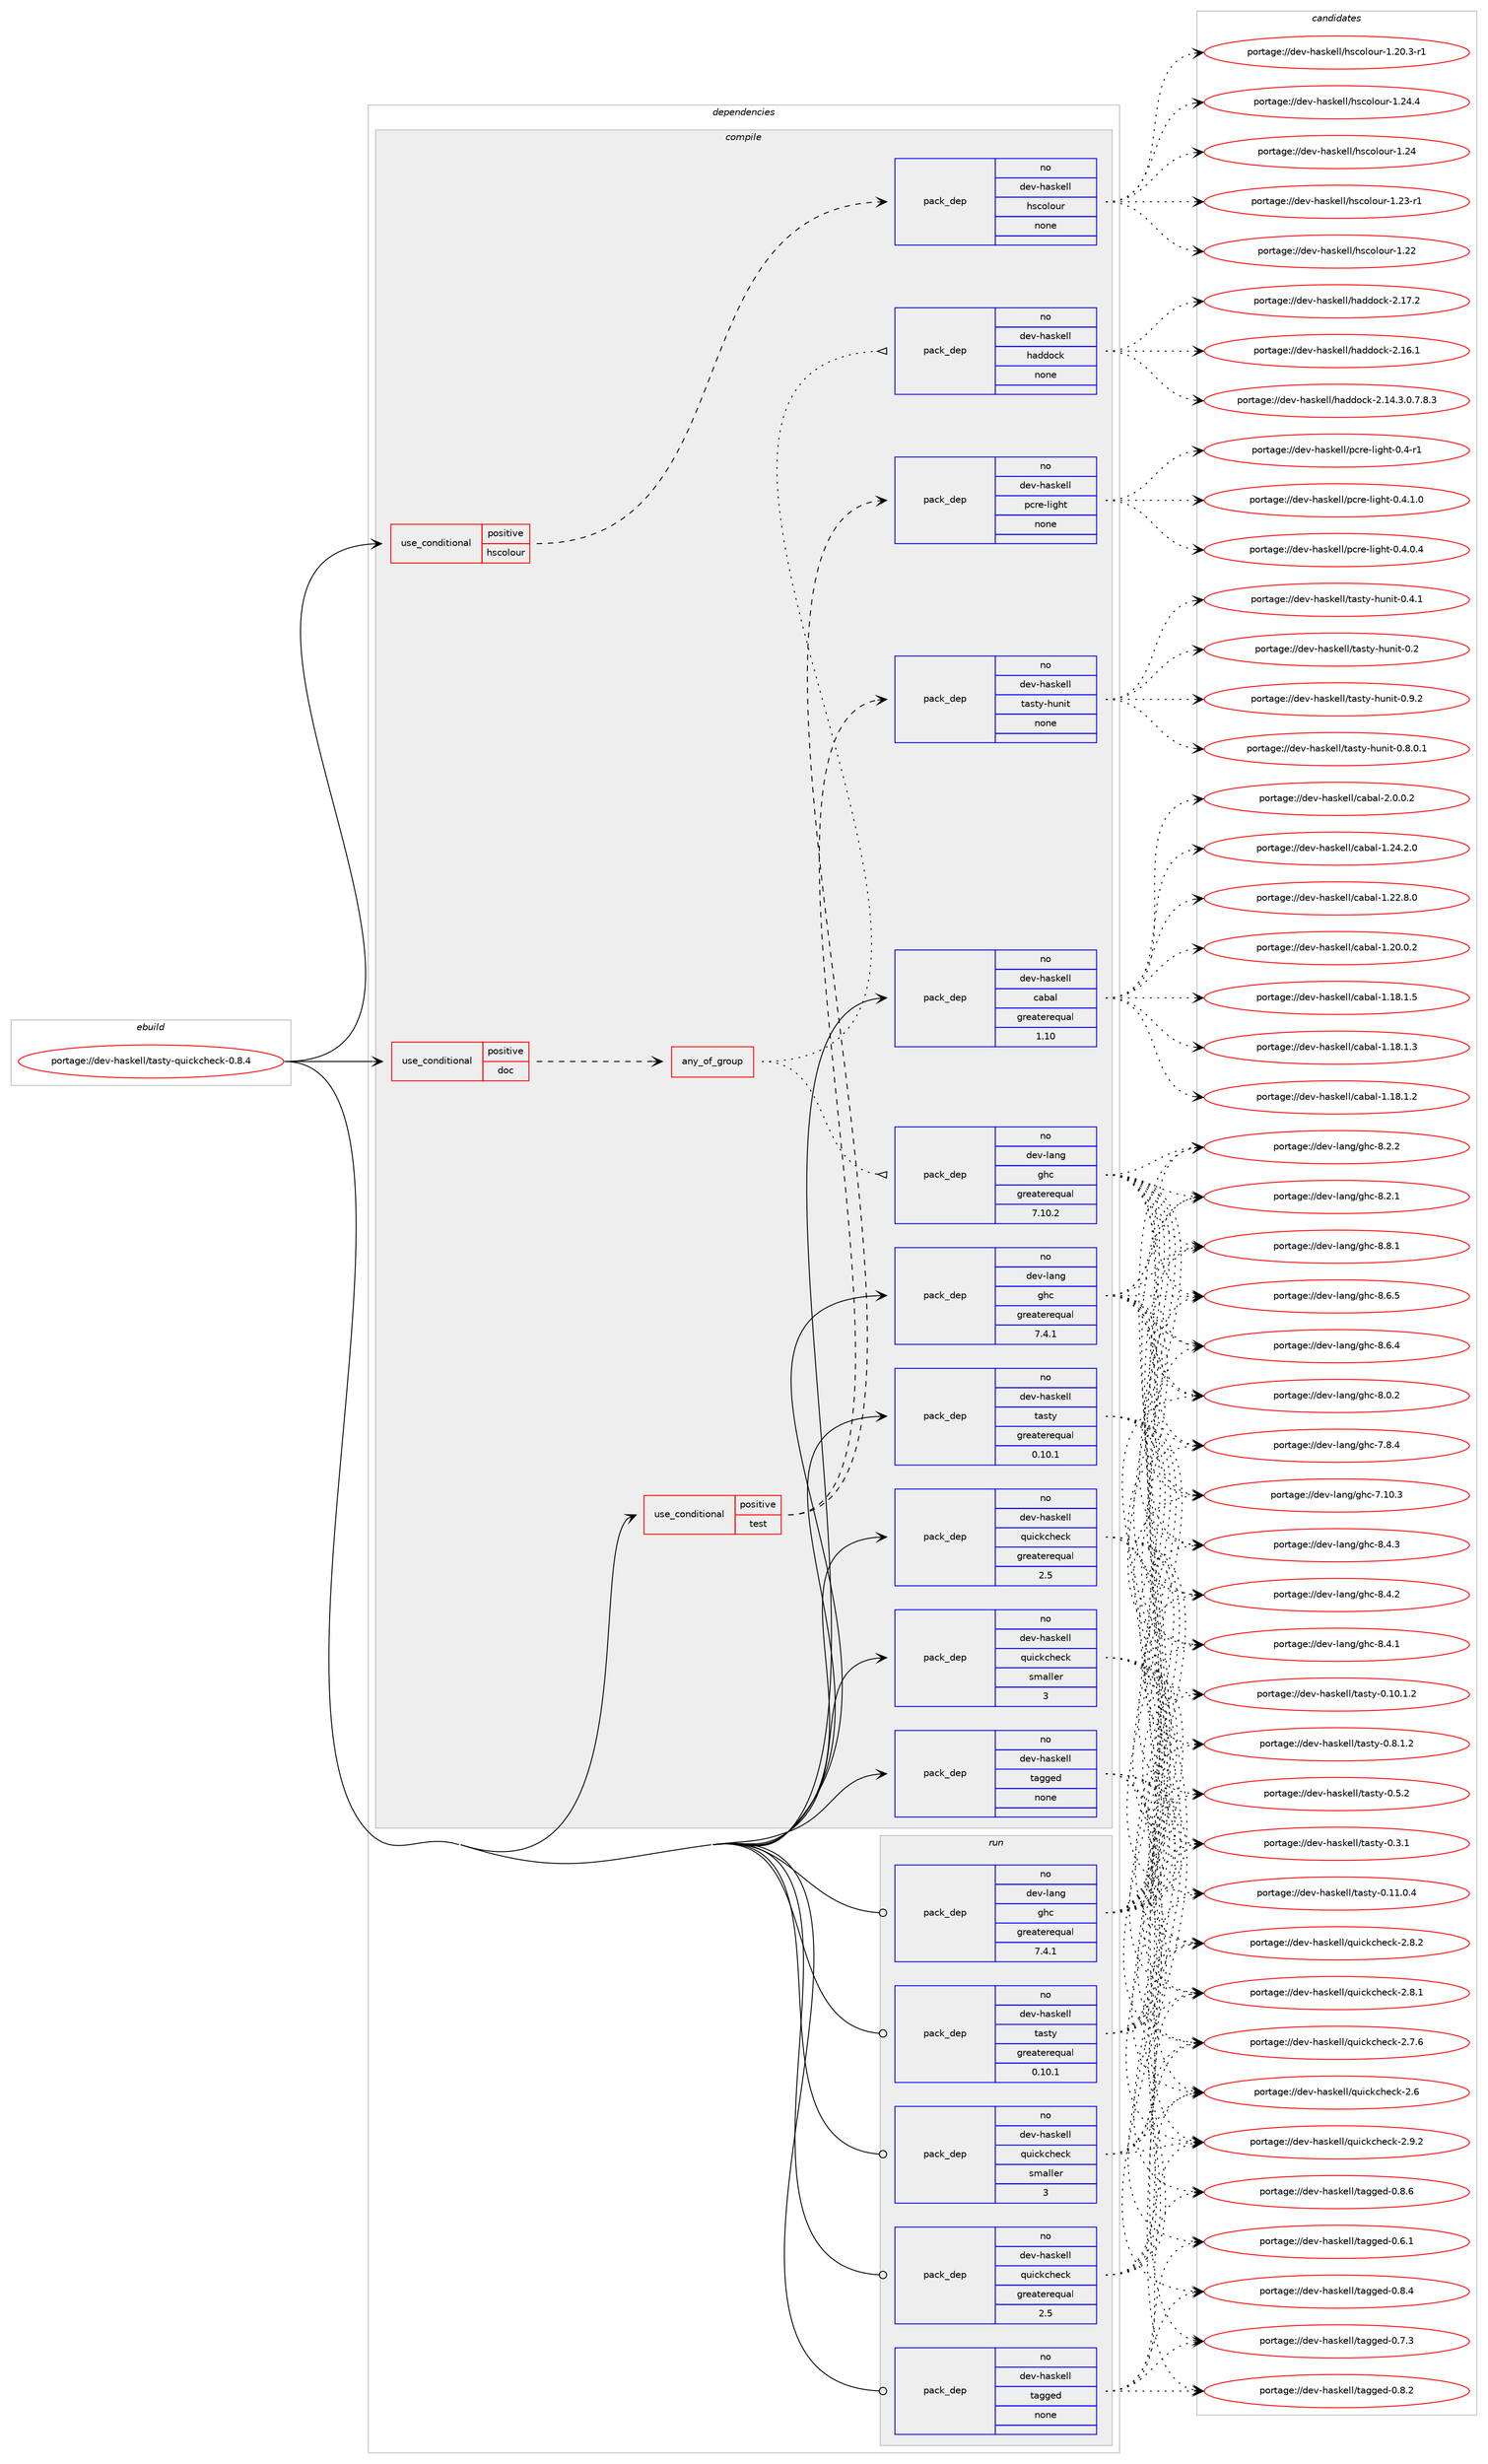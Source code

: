 digraph prolog {

# *************
# Graph options
# *************

newrank=true;
concentrate=true;
compound=true;
graph [rankdir=LR,fontname=Helvetica,fontsize=10,ranksep=1.5];#, ranksep=2.5, nodesep=0.2];
edge  [arrowhead=vee];
node  [fontname=Helvetica,fontsize=10];

# **********
# The ebuild
# **********

subgraph cluster_leftcol {
color=gray;
label=<<i>ebuild</i>>;
id [label="portage://dev-haskell/tasty-quickcheck-0.8.4", color=red, width=4, href="../dev-haskell/tasty-quickcheck-0.8.4.svg"];
}

# ****************
# The dependencies
# ****************

subgraph cluster_midcol {
color=gray;
label=<<i>dependencies</i>>;
subgraph cluster_compile {
fillcolor="#eeeeee";
style=filled;
label=<<i>compile</i>>;
subgraph cond131480 {
dependency542681 [label=<<TABLE BORDER="0" CELLBORDER="1" CELLSPACING="0" CELLPADDING="4"><TR><TD ROWSPAN="3" CELLPADDING="10">use_conditional</TD></TR><TR><TD>positive</TD></TR><TR><TD>doc</TD></TR></TABLE>>, shape=none, color=red];
subgraph any5661 {
dependency542682 [label=<<TABLE BORDER="0" CELLBORDER="1" CELLSPACING="0" CELLPADDING="4"><TR><TD CELLPADDING="10">any_of_group</TD></TR></TABLE>>, shape=none, color=red];subgraph pack405303 {
dependency542683 [label=<<TABLE BORDER="0" CELLBORDER="1" CELLSPACING="0" CELLPADDING="4" WIDTH="220"><TR><TD ROWSPAN="6" CELLPADDING="30">pack_dep</TD></TR><TR><TD WIDTH="110">no</TD></TR><TR><TD>dev-haskell</TD></TR><TR><TD>haddock</TD></TR><TR><TD>none</TD></TR><TR><TD></TD></TR></TABLE>>, shape=none, color=blue];
}
dependency542682:e -> dependency542683:w [weight=20,style="dotted",arrowhead="oinv"];
subgraph pack405304 {
dependency542684 [label=<<TABLE BORDER="0" CELLBORDER="1" CELLSPACING="0" CELLPADDING="4" WIDTH="220"><TR><TD ROWSPAN="6" CELLPADDING="30">pack_dep</TD></TR><TR><TD WIDTH="110">no</TD></TR><TR><TD>dev-lang</TD></TR><TR><TD>ghc</TD></TR><TR><TD>greaterequal</TD></TR><TR><TD>7.10.2</TD></TR></TABLE>>, shape=none, color=blue];
}
dependency542682:e -> dependency542684:w [weight=20,style="dotted",arrowhead="oinv"];
}
dependency542681:e -> dependency542682:w [weight=20,style="dashed",arrowhead="vee"];
}
id:e -> dependency542681:w [weight=20,style="solid",arrowhead="vee"];
subgraph cond131481 {
dependency542685 [label=<<TABLE BORDER="0" CELLBORDER="1" CELLSPACING="0" CELLPADDING="4"><TR><TD ROWSPAN="3" CELLPADDING="10">use_conditional</TD></TR><TR><TD>positive</TD></TR><TR><TD>hscolour</TD></TR></TABLE>>, shape=none, color=red];
subgraph pack405305 {
dependency542686 [label=<<TABLE BORDER="0" CELLBORDER="1" CELLSPACING="0" CELLPADDING="4" WIDTH="220"><TR><TD ROWSPAN="6" CELLPADDING="30">pack_dep</TD></TR><TR><TD WIDTH="110">no</TD></TR><TR><TD>dev-haskell</TD></TR><TR><TD>hscolour</TD></TR><TR><TD>none</TD></TR><TR><TD></TD></TR></TABLE>>, shape=none, color=blue];
}
dependency542685:e -> dependency542686:w [weight=20,style="dashed",arrowhead="vee"];
}
id:e -> dependency542685:w [weight=20,style="solid",arrowhead="vee"];
subgraph cond131482 {
dependency542687 [label=<<TABLE BORDER="0" CELLBORDER="1" CELLSPACING="0" CELLPADDING="4"><TR><TD ROWSPAN="3" CELLPADDING="10">use_conditional</TD></TR><TR><TD>positive</TD></TR><TR><TD>test</TD></TR></TABLE>>, shape=none, color=red];
subgraph pack405306 {
dependency542688 [label=<<TABLE BORDER="0" CELLBORDER="1" CELLSPACING="0" CELLPADDING="4" WIDTH="220"><TR><TD ROWSPAN="6" CELLPADDING="30">pack_dep</TD></TR><TR><TD WIDTH="110">no</TD></TR><TR><TD>dev-haskell</TD></TR><TR><TD>pcre-light</TD></TR><TR><TD>none</TD></TR><TR><TD></TD></TR></TABLE>>, shape=none, color=blue];
}
dependency542687:e -> dependency542688:w [weight=20,style="dashed",arrowhead="vee"];
subgraph pack405307 {
dependency542689 [label=<<TABLE BORDER="0" CELLBORDER="1" CELLSPACING="0" CELLPADDING="4" WIDTH="220"><TR><TD ROWSPAN="6" CELLPADDING="30">pack_dep</TD></TR><TR><TD WIDTH="110">no</TD></TR><TR><TD>dev-haskell</TD></TR><TR><TD>tasty-hunit</TD></TR><TR><TD>none</TD></TR><TR><TD></TD></TR></TABLE>>, shape=none, color=blue];
}
dependency542687:e -> dependency542689:w [weight=20,style="dashed",arrowhead="vee"];
}
id:e -> dependency542687:w [weight=20,style="solid",arrowhead="vee"];
subgraph pack405308 {
dependency542690 [label=<<TABLE BORDER="0" CELLBORDER="1" CELLSPACING="0" CELLPADDING="4" WIDTH="220"><TR><TD ROWSPAN="6" CELLPADDING="30">pack_dep</TD></TR><TR><TD WIDTH="110">no</TD></TR><TR><TD>dev-haskell</TD></TR><TR><TD>cabal</TD></TR><TR><TD>greaterequal</TD></TR><TR><TD>1.10</TD></TR></TABLE>>, shape=none, color=blue];
}
id:e -> dependency542690:w [weight=20,style="solid",arrowhead="vee"];
subgraph pack405309 {
dependency542691 [label=<<TABLE BORDER="0" CELLBORDER="1" CELLSPACING="0" CELLPADDING="4" WIDTH="220"><TR><TD ROWSPAN="6" CELLPADDING="30">pack_dep</TD></TR><TR><TD WIDTH="110">no</TD></TR><TR><TD>dev-haskell</TD></TR><TR><TD>quickcheck</TD></TR><TR><TD>greaterequal</TD></TR><TR><TD>2.5</TD></TR></TABLE>>, shape=none, color=blue];
}
id:e -> dependency542691:w [weight=20,style="solid",arrowhead="vee"];
subgraph pack405310 {
dependency542692 [label=<<TABLE BORDER="0" CELLBORDER="1" CELLSPACING="0" CELLPADDING="4" WIDTH="220"><TR><TD ROWSPAN="6" CELLPADDING="30">pack_dep</TD></TR><TR><TD WIDTH="110">no</TD></TR><TR><TD>dev-haskell</TD></TR><TR><TD>quickcheck</TD></TR><TR><TD>smaller</TD></TR><TR><TD>3</TD></TR></TABLE>>, shape=none, color=blue];
}
id:e -> dependency542692:w [weight=20,style="solid",arrowhead="vee"];
subgraph pack405311 {
dependency542693 [label=<<TABLE BORDER="0" CELLBORDER="1" CELLSPACING="0" CELLPADDING="4" WIDTH="220"><TR><TD ROWSPAN="6" CELLPADDING="30">pack_dep</TD></TR><TR><TD WIDTH="110">no</TD></TR><TR><TD>dev-haskell</TD></TR><TR><TD>tagged</TD></TR><TR><TD>none</TD></TR><TR><TD></TD></TR></TABLE>>, shape=none, color=blue];
}
id:e -> dependency542693:w [weight=20,style="solid",arrowhead="vee"];
subgraph pack405312 {
dependency542694 [label=<<TABLE BORDER="0" CELLBORDER="1" CELLSPACING="0" CELLPADDING="4" WIDTH="220"><TR><TD ROWSPAN="6" CELLPADDING="30">pack_dep</TD></TR><TR><TD WIDTH="110">no</TD></TR><TR><TD>dev-haskell</TD></TR><TR><TD>tasty</TD></TR><TR><TD>greaterequal</TD></TR><TR><TD>0.10.1</TD></TR></TABLE>>, shape=none, color=blue];
}
id:e -> dependency542694:w [weight=20,style="solid",arrowhead="vee"];
subgraph pack405313 {
dependency542695 [label=<<TABLE BORDER="0" CELLBORDER="1" CELLSPACING="0" CELLPADDING="4" WIDTH="220"><TR><TD ROWSPAN="6" CELLPADDING="30">pack_dep</TD></TR><TR><TD WIDTH="110">no</TD></TR><TR><TD>dev-lang</TD></TR><TR><TD>ghc</TD></TR><TR><TD>greaterequal</TD></TR><TR><TD>7.4.1</TD></TR></TABLE>>, shape=none, color=blue];
}
id:e -> dependency542695:w [weight=20,style="solid",arrowhead="vee"];
}
subgraph cluster_compileandrun {
fillcolor="#eeeeee";
style=filled;
label=<<i>compile and run</i>>;
}
subgraph cluster_run {
fillcolor="#eeeeee";
style=filled;
label=<<i>run</i>>;
subgraph pack405314 {
dependency542696 [label=<<TABLE BORDER="0" CELLBORDER="1" CELLSPACING="0" CELLPADDING="4" WIDTH="220"><TR><TD ROWSPAN="6" CELLPADDING="30">pack_dep</TD></TR><TR><TD WIDTH="110">no</TD></TR><TR><TD>dev-haskell</TD></TR><TR><TD>quickcheck</TD></TR><TR><TD>greaterequal</TD></TR><TR><TD>2.5</TD></TR></TABLE>>, shape=none, color=blue];
}
id:e -> dependency542696:w [weight=20,style="solid",arrowhead="odot"];
subgraph pack405315 {
dependency542697 [label=<<TABLE BORDER="0" CELLBORDER="1" CELLSPACING="0" CELLPADDING="4" WIDTH="220"><TR><TD ROWSPAN="6" CELLPADDING="30">pack_dep</TD></TR><TR><TD WIDTH="110">no</TD></TR><TR><TD>dev-haskell</TD></TR><TR><TD>quickcheck</TD></TR><TR><TD>smaller</TD></TR><TR><TD>3</TD></TR></TABLE>>, shape=none, color=blue];
}
id:e -> dependency542697:w [weight=20,style="solid",arrowhead="odot"];
subgraph pack405316 {
dependency542698 [label=<<TABLE BORDER="0" CELLBORDER="1" CELLSPACING="0" CELLPADDING="4" WIDTH="220"><TR><TD ROWSPAN="6" CELLPADDING="30">pack_dep</TD></TR><TR><TD WIDTH="110">no</TD></TR><TR><TD>dev-haskell</TD></TR><TR><TD>tagged</TD></TR><TR><TD>none</TD></TR><TR><TD></TD></TR></TABLE>>, shape=none, color=blue];
}
id:e -> dependency542698:w [weight=20,style="solid",arrowhead="odot"];
subgraph pack405317 {
dependency542699 [label=<<TABLE BORDER="0" CELLBORDER="1" CELLSPACING="0" CELLPADDING="4" WIDTH="220"><TR><TD ROWSPAN="6" CELLPADDING="30">pack_dep</TD></TR><TR><TD WIDTH="110">no</TD></TR><TR><TD>dev-haskell</TD></TR><TR><TD>tasty</TD></TR><TR><TD>greaterequal</TD></TR><TR><TD>0.10.1</TD></TR></TABLE>>, shape=none, color=blue];
}
id:e -> dependency542699:w [weight=20,style="solid",arrowhead="odot"];
subgraph pack405318 {
dependency542700 [label=<<TABLE BORDER="0" CELLBORDER="1" CELLSPACING="0" CELLPADDING="4" WIDTH="220"><TR><TD ROWSPAN="6" CELLPADDING="30">pack_dep</TD></TR><TR><TD WIDTH="110">no</TD></TR><TR><TD>dev-lang</TD></TR><TR><TD>ghc</TD></TR><TR><TD>greaterequal</TD></TR><TR><TD>7.4.1</TD></TR></TABLE>>, shape=none, color=blue];
}
id:e -> dependency542700:w [weight=20,style="solid",arrowhead="odot"];
}
}

# **************
# The candidates
# **************

subgraph cluster_choices {
rank=same;
color=gray;
label=<<i>candidates</i>>;

subgraph choice405303 {
color=black;
nodesep=1;
choice100101118451049711510710110810847104971001001119910745504649554650 [label="portage://dev-haskell/haddock-2.17.2", color=red, width=4,href="../dev-haskell/haddock-2.17.2.svg"];
choice100101118451049711510710110810847104971001001119910745504649544649 [label="portage://dev-haskell/haddock-2.16.1", color=red, width=4,href="../dev-haskell/haddock-2.16.1.svg"];
choice1001011184510497115107101108108471049710010011199107455046495246514648465546564651 [label="portage://dev-haskell/haddock-2.14.3.0.7.8.3", color=red, width=4,href="../dev-haskell/haddock-2.14.3.0.7.8.3.svg"];
dependency542683:e -> choice100101118451049711510710110810847104971001001119910745504649554650:w [style=dotted,weight="100"];
dependency542683:e -> choice100101118451049711510710110810847104971001001119910745504649544649:w [style=dotted,weight="100"];
dependency542683:e -> choice1001011184510497115107101108108471049710010011199107455046495246514648465546564651:w [style=dotted,weight="100"];
}
subgraph choice405304 {
color=black;
nodesep=1;
choice10010111845108971101034710310499455646564649 [label="portage://dev-lang/ghc-8.8.1", color=red, width=4,href="../dev-lang/ghc-8.8.1.svg"];
choice10010111845108971101034710310499455646544653 [label="portage://dev-lang/ghc-8.6.5", color=red, width=4,href="../dev-lang/ghc-8.6.5.svg"];
choice10010111845108971101034710310499455646544652 [label="portage://dev-lang/ghc-8.6.4", color=red, width=4,href="../dev-lang/ghc-8.6.4.svg"];
choice10010111845108971101034710310499455646524651 [label="portage://dev-lang/ghc-8.4.3", color=red, width=4,href="../dev-lang/ghc-8.4.3.svg"];
choice10010111845108971101034710310499455646524650 [label="portage://dev-lang/ghc-8.4.2", color=red, width=4,href="../dev-lang/ghc-8.4.2.svg"];
choice10010111845108971101034710310499455646524649 [label="portage://dev-lang/ghc-8.4.1", color=red, width=4,href="../dev-lang/ghc-8.4.1.svg"];
choice10010111845108971101034710310499455646504650 [label="portage://dev-lang/ghc-8.2.2", color=red, width=4,href="../dev-lang/ghc-8.2.2.svg"];
choice10010111845108971101034710310499455646504649 [label="portage://dev-lang/ghc-8.2.1", color=red, width=4,href="../dev-lang/ghc-8.2.1.svg"];
choice10010111845108971101034710310499455646484650 [label="portage://dev-lang/ghc-8.0.2", color=red, width=4,href="../dev-lang/ghc-8.0.2.svg"];
choice10010111845108971101034710310499455546564652 [label="portage://dev-lang/ghc-7.8.4", color=red, width=4,href="../dev-lang/ghc-7.8.4.svg"];
choice1001011184510897110103471031049945554649484651 [label="portage://dev-lang/ghc-7.10.3", color=red, width=4,href="../dev-lang/ghc-7.10.3.svg"];
dependency542684:e -> choice10010111845108971101034710310499455646564649:w [style=dotted,weight="100"];
dependency542684:e -> choice10010111845108971101034710310499455646544653:w [style=dotted,weight="100"];
dependency542684:e -> choice10010111845108971101034710310499455646544652:w [style=dotted,weight="100"];
dependency542684:e -> choice10010111845108971101034710310499455646524651:w [style=dotted,weight="100"];
dependency542684:e -> choice10010111845108971101034710310499455646524650:w [style=dotted,weight="100"];
dependency542684:e -> choice10010111845108971101034710310499455646524649:w [style=dotted,weight="100"];
dependency542684:e -> choice10010111845108971101034710310499455646504650:w [style=dotted,weight="100"];
dependency542684:e -> choice10010111845108971101034710310499455646504649:w [style=dotted,weight="100"];
dependency542684:e -> choice10010111845108971101034710310499455646484650:w [style=dotted,weight="100"];
dependency542684:e -> choice10010111845108971101034710310499455546564652:w [style=dotted,weight="100"];
dependency542684:e -> choice1001011184510897110103471031049945554649484651:w [style=dotted,weight="100"];
}
subgraph choice405305 {
color=black;
nodesep=1;
choice1001011184510497115107101108108471041159911110811111711445494650524652 [label="portage://dev-haskell/hscolour-1.24.4", color=red, width=4,href="../dev-haskell/hscolour-1.24.4.svg"];
choice100101118451049711510710110810847104115991111081111171144549465052 [label="portage://dev-haskell/hscolour-1.24", color=red, width=4,href="../dev-haskell/hscolour-1.24.svg"];
choice1001011184510497115107101108108471041159911110811111711445494650514511449 [label="portage://dev-haskell/hscolour-1.23-r1", color=red, width=4,href="../dev-haskell/hscolour-1.23-r1.svg"];
choice100101118451049711510710110810847104115991111081111171144549465050 [label="portage://dev-haskell/hscolour-1.22", color=red, width=4,href="../dev-haskell/hscolour-1.22.svg"];
choice10010111845104971151071011081084710411599111108111117114454946504846514511449 [label="portage://dev-haskell/hscolour-1.20.3-r1", color=red, width=4,href="../dev-haskell/hscolour-1.20.3-r1.svg"];
dependency542686:e -> choice1001011184510497115107101108108471041159911110811111711445494650524652:w [style=dotted,weight="100"];
dependency542686:e -> choice100101118451049711510710110810847104115991111081111171144549465052:w [style=dotted,weight="100"];
dependency542686:e -> choice1001011184510497115107101108108471041159911110811111711445494650514511449:w [style=dotted,weight="100"];
dependency542686:e -> choice100101118451049711510710110810847104115991111081111171144549465050:w [style=dotted,weight="100"];
dependency542686:e -> choice10010111845104971151071011081084710411599111108111117114454946504846514511449:w [style=dotted,weight="100"];
}
subgraph choice405306 {
color=black;
nodesep=1;
choice10010111845104971151071011081084711299114101451081051031041164548465246494648 [label="portage://dev-haskell/pcre-light-0.4.1.0", color=red, width=4,href="../dev-haskell/pcre-light-0.4.1.0.svg"];
choice10010111845104971151071011081084711299114101451081051031041164548465246484652 [label="portage://dev-haskell/pcre-light-0.4.0.4", color=red, width=4,href="../dev-haskell/pcre-light-0.4.0.4.svg"];
choice1001011184510497115107101108108471129911410145108105103104116454846524511449 [label="portage://dev-haskell/pcre-light-0.4-r1", color=red, width=4,href="../dev-haskell/pcre-light-0.4-r1.svg"];
dependency542688:e -> choice10010111845104971151071011081084711299114101451081051031041164548465246494648:w [style=dotted,weight="100"];
dependency542688:e -> choice10010111845104971151071011081084711299114101451081051031041164548465246484652:w [style=dotted,weight="100"];
dependency542688:e -> choice1001011184510497115107101108108471129911410145108105103104116454846524511449:w [style=dotted,weight="100"];
}
subgraph choice405307 {
color=black;
nodesep=1;
choice1001011184510497115107101108108471169711511612145104117110105116454846574650 [label="portage://dev-haskell/tasty-hunit-0.9.2", color=red, width=4,href="../dev-haskell/tasty-hunit-0.9.2.svg"];
choice10010111845104971151071011081084711697115116121451041171101051164548465646484649 [label="portage://dev-haskell/tasty-hunit-0.8.0.1", color=red, width=4,href="../dev-haskell/tasty-hunit-0.8.0.1.svg"];
choice1001011184510497115107101108108471169711511612145104117110105116454846524649 [label="portage://dev-haskell/tasty-hunit-0.4.1", color=red, width=4,href="../dev-haskell/tasty-hunit-0.4.1.svg"];
choice100101118451049711510710110810847116971151161214510411711010511645484650 [label="portage://dev-haskell/tasty-hunit-0.2", color=red, width=4,href="../dev-haskell/tasty-hunit-0.2.svg"];
dependency542689:e -> choice1001011184510497115107101108108471169711511612145104117110105116454846574650:w [style=dotted,weight="100"];
dependency542689:e -> choice10010111845104971151071011081084711697115116121451041171101051164548465646484649:w [style=dotted,weight="100"];
dependency542689:e -> choice1001011184510497115107101108108471169711511612145104117110105116454846524649:w [style=dotted,weight="100"];
dependency542689:e -> choice100101118451049711510710110810847116971151161214510411711010511645484650:w [style=dotted,weight="100"];
}
subgraph choice405308 {
color=black;
nodesep=1;
choice100101118451049711510710110810847999798971084550464846484650 [label="portage://dev-haskell/cabal-2.0.0.2", color=red, width=4,href="../dev-haskell/cabal-2.0.0.2.svg"];
choice10010111845104971151071011081084799979897108454946505246504648 [label="portage://dev-haskell/cabal-1.24.2.0", color=red, width=4,href="../dev-haskell/cabal-1.24.2.0.svg"];
choice10010111845104971151071011081084799979897108454946505046564648 [label="portage://dev-haskell/cabal-1.22.8.0", color=red, width=4,href="../dev-haskell/cabal-1.22.8.0.svg"];
choice10010111845104971151071011081084799979897108454946504846484650 [label="portage://dev-haskell/cabal-1.20.0.2", color=red, width=4,href="../dev-haskell/cabal-1.20.0.2.svg"];
choice10010111845104971151071011081084799979897108454946495646494653 [label="portage://dev-haskell/cabal-1.18.1.5", color=red, width=4,href="../dev-haskell/cabal-1.18.1.5.svg"];
choice10010111845104971151071011081084799979897108454946495646494651 [label="portage://dev-haskell/cabal-1.18.1.3", color=red, width=4,href="../dev-haskell/cabal-1.18.1.3.svg"];
choice10010111845104971151071011081084799979897108454946495646494650 [label="portage://dev-haskell/cabal-1.18.1.2", color=red, width=4,href="../dev-haskell/cabal-1.18.1.2.svg"];
dependency542690:e -> choice100101118451049711510710110810847999798971084550464846484650:w [style=dotted,weight="100"];
dependency542690:e -> choice10010111845104971151071011081084799979897108454946505246504648:w [style=dotted,weight="100"];
dependency542690:e -> choice10010111845104971151071011081084799979897108454946505046564648:w [style=dotted,weight="100"];
dependency542690:e -> choice10010111845104971151071011081084799979897108454946504846484650:w [style=dotted,weight="100"];
dependency542690:e -> choice10010111845104971151071011081084799979897108454946495646494653:w [style=dotted,weight="100"];
dependency542690:e -> choice10010111845104971151071011081084799979897108454946495646494651:w [style=dotted,weight="100"];
dependency542690:e -> choice10010111845104971151071011081084799979897108454946495646494650:w [style=dotted,weight="100"];
}
subgraph choice405309 {
color=black;
nodesep=1;
choice100101118451049711510710110810847113117105991079910410199107455046574650 [label="portage://dev-haskell/quickcheck-2.9.2", color=red, width=4,href="../dev-haskell/quickcheck-2.9.2.svg"];
choice100101118451049711510710110810847113117105991079910410199107455046564650 [label="portage://dev-haskell/quickcheck-2.8.2", color=red, width=4,href="../dev-haskell/quickcheck-2.8.2.svg"];
choice100101118451049711510710110810847113117105991079910410199107455046564649 [label="portage://dev-haskell/quickcheck-2.8.1", color=red, width=4,href="../dev-haskell/quickcheck-2.8.1.svg"];
choice100101118451049711510710110810847113117105991079910410199107455046554654 [label="portage://dev-haskell/quickcheck-2.7.6", color=red, width=4,href="../dev-haskell/quickcheck-2.7.6.svg"];
choice10010111845104971151071011081084711311710599107991041019910745504654 [label="portage://dev-haskell/quickcheck-2.6", color=red, width=4,href="../dev-haskell/quickcheck-2.6.svg"];
dependency542691:e -> choice100101118451049711510710110810847113117105991079910410199107455046574650:w [style=dotted,weight="100"];
dependency542691:e -> choice100101118451049711510710110810847113117105991079910410199107455046564650:w [style=dotted,weight="100"];
dependency542691:e -> choice100101118451049711510710110810847113117105991079910410199107455046564649:w [style=dotted,weight="100"];
dependency542691:e -> choice100101118451049711510710110810847113117105991079910410199107455046554654:w [style=dotted,weight="100"];
dependency542691:e -> choice10010111845104971151071011081084711311710599107991041019910745504654:w [style=dotted,weight="100"];
}
subgraph choice405310 {
color=black;
nodesep=1;
choice100101118451049711510710110810847113117105991079910410199107455046574650 [label="portage://dev-haskell/quickcheck-2.9.2", color=red, width=4,href="../dev-haskell/quickcheck-2.9.2.svg"];
choice100101118451049711510710110810847113117105991079910410199107455046564650 [label="portage://dev-haskell/quickcheck-2.8.2", color=red, width=4,href="../dev-haskell/quickcheck-2.8.2.svg"];
choice100101118451049711510710110810847113117105991079910410199107455046564649 [label="portage://dev-haskell/quickcheck-2.8.1", color=red, width=4,href="../dev-haskell/quickcheck-2.8.1.svg"];
choice100101118451049711510710110810847113117105991079910410199107455046554654 [label="portage://dev-haskell/quickcheck-2.7.6", color=red, width=4,href="../dev-haskell/quickcheck-2.7.6.svg"];
choice10010111845104971151071011081084711311710599107991041019910745504654 [label="portage://dev-haskell/quickcheck-2.6", color=red, width=4,href="../dev-haskell/quickcheck-2.6.svg"];
dependency542692:e -> choice100101118451049711510710110810847113117105991079910410199107455046574650:w [style=dotted,weight="100"];
dependency542692:e -> choice100101118451049711510710110810847113117105991079910410199107455046564650:w [style=dotted,weight="100"];
dependency542692:e -> choice100101118451049711510710110810847113117105991079910410199107455046564649:w [style=dotted,weight="100"];
dependency542692:e -> choice100101118451049711510710110810847113117105991079910410199107455046554654:w [style=dotted,weight="100"];
dependency542692:e -> choice10010111845104971151071011081084711311710599107991041019910745504654:w [style=dotted,weight="100"];
}
subgraph choice405311 {
color=black;
nodesep=1;
choice10010111845104971151071011081084711697103103101100454846564654 [label="portage://dev-haskell/tagged-0.8.6", color=red, width=4,href="../dev-haskell/tagged-0.8.6.svg"];
choice10010111845104971151071011081084711697103103101100454846564652 [label="portage://dev-haskell/tagged-0.8.4", color=red, width=4,href="../dev-haskell/tagged-0.8.4.svg"];
choice10010111845104971151071011081084711697103103101100454846564650 [label="portage://dev-haskell/tagged-0.8.2", color=red, width=4,href="../dev-haskell/tagged-0.8.2.svg"];
choice10010111845104971151071011081084711697103103101100454846554651 [label="portage://dev-haskell/tagged-0.7.3", color=red, width=4,href="../dev-haskell/tagged-0.7.3.svg"];
choice10010111845104971151071011081084711697103103101100454846544649 [label="portage://dev-haskell/tagged-0.6.1", color=red, width=4,href="../dev-haskell/tagged-0.6.1.svg"];
dependency542693:e -> choice10010111845104971151071011081084711697103103101100454846564654:w [style=dotted,weight="100"];
dependency542693:e -> choice10010111845104971151071011081084711697103103101100454846564652:w [style=dotted,weight="100"];
dependency542693:e -> choice10010111845104971151071011081084711697103103101100454846564650:w [style=dotted,weight="100"];
dependency542693:e -> choice10010111845104971151071011081084711697103103101100454846554651:w [style=dotted,weight="100"];
dependency542693:e -> choice10010111845104971151071011081084711697103103101100454846544649:w [style=dotted,weight="100"];
}
subgraph choice405312 {
color=black;
nodesep=1;
choice100101118451049711510710110810847116971151161214548465646494650 [label="portage://dev-haskell/tasty-0.8.1.2", color=red, width=4,href="../dev-haskell/tasty-0.8.1.2.svg"];
choice10010111845104971151071011081084711697115116121454846534650 [label="portage://dev-haskell/tasty-0.5.2", color=red, width=4,href="../dev-haskell/tasty-0.5.2.svg"];
choice10010111845104971151071011081084711697115116121454846514649 [label="portage://dev-haskell/tasty-0.3.1", color=red, width=4,href="../dev-haskell/tasty-0.3.1.svg"];
choice10010111845104971151071011081084711697115116121454846494946484652 [label="portage://dev-haskell/tasty-0.11.0.4", color=red, width=4,href="../dev-haskell/tasty-0.11.0.4.svg"];
choice10010111845104971151071011081084711697115116121454846494846494650 [label="portage://dev-haskell/tasty-0.10.1.2", color=red, width=4,href="../dev-haskell/tasty-0.10.1.2.svg"];
dependency542694:e -> choice100101118451049711510710110810847116971151161214548465646494650:w [style=dotted,weight="100"];
dependency542694:e -> choice10010111845104971151071011081084711697115116121454846534650:w [style=dotted,weight="100"];
dependency542694:e -> choice10010111845104971151071011081084711697115116121454846514649:w [style=dotted,weight="100"];
dependency542694:e -> choice10010111845104971151071011081084711697115116121454846494946484652:w [style=dotted,weight="100"];
dependency542694:e -> choice10010111845104971151071011081084711697115116121454846494846494650:w [style=dotted,weight="100"];
}
subgraph choice405313 {
color=black;
nodesep=1;
choice10010111845108971101034710310499455646564649 [label="portage://dev-lang/ghc-8.8.1", color=red, width=4,href="../dev-lang/ghc-8.8.1.svg"];
choice10010111845108971101034710310499455646544653 [label="portage://dev-lang/ghc-8.6.5", color=red, width=4,href="../dev-lang/ghc-8.6.5.svg"];
choice10010111845108971101034710310499455646544652 [label="portage://dev-lang/ghc-8.6.4", color=red, width=4,href="../dev-lang/ghc-8.6.4.svg"];
choice10010111845108971101034710310499455646524651 [label="portage://dev-lang/ghc-8.4.3", color=red, width=4,href="../dev-lang/ghc-8.4.3.svg"];
choice10010111845108971101034710310499455646524650 [label="portage://dev-lang/ghc-8.4.2", color=red, width=4,href="../dev-lang/ghc-8.4.2.svg"];
choice10010111845108971101034710310499455646524649 [label="portage://dev-lang/ghc-8.4.1", color=red, width=4,href="../dev-lang/ghc-8.4.1.svg"];
choice10010111845108971101034710310499455646504650 [label="portage://dev-lang/ghc-8.2.2", color=red, width=4,href="../dev-lang/ghc-8.2.2.svg"];
choice10010111845108971101034710310499455646504649 [label="portage://dev-lang/ghc-8.2.1", color=red, width=4,href="../dev-lang/ghc-8.2.1.svg"];
choice10010111845108971101034710310499455646484650 [label="portage://dev-lang/ghc-8.0.2", color=red, width=4,href="../dev-lang/ghc-8.0.2.svg"];
choice10010111845108971101034710310499455546564652 [label="portage://dev-lang/ghc-7.8.4", color=red, width=4,href="../dev-lang/ghc-7.8.4.svg"];
choice1001011184510897110103471031049945554649484651 [label="portage://dev-lang/ghc-7.10.3", color=red, width=4,href="../dev-lang/ghc-7.10.3.svg"];
dependency542695:e -> choice10010111845108971101034710310499455646564649:w [style=dotted,weight="100"];
dependency542695:e -> choice10010111845108971101034710310499455646544653:w [style=dotted,weight="100"];
dependency542695:e -> choice10010111845108971101034710310499455646544652:w [style=dotted,weight="100"];
dependency542695:e -> choice10010111845108971101034710310499455646524651:w [style=dotted,weight="100"];
dependency542695:e -> choice10010111845108971101034710310499455646524650:w [style=dotted,weight="100"];
dependency542695:e -> choice10010111845108971101034710310499455646524649:w [style=dotted,weight="100"];
dependency542695:e -> choice10010111845108971101034710310499455646504650:w [style=dotted,weight="100"];
dependency542695:e -> choice10010111845108971101034710310499455646504649:w [style=dotted,weight="100"];
dependency542695:e -> choice10010111845108971101034710310499455646484650:w [style=dotted,weight="100"];
dependency542695:e -> choice10010111845108971101034710310499455546564652:w [style=dotted,weight="100"];
dependency542695:e -> choice1001011184510897110103471031049945554649484651:w [style=dotted,weight="100"];
}
subgraph choice405314 {
color=black;
nodesep=1;
choice100101118451049711510710110810847113117105991079910410199107455046574650 [label="portage://dev-haskell/quickcheck-2.9.2", color=red, width=4,href="../dev-haskell/quickcheck-2.9.2.svg"];
choice100101118451049711510710110810847113117105991079910410199107455046564650 [label="portage://dev-haskell/quickcheck-2.8.2", color=red, width=4,href="../dev-haskell/quickcheck-2.8.2.svg"];
choice100101118451049711510710110810847113117105991079910410199107455046564649 [label="portage://dev-haskell/quickcheck-2.8.1", color=red, width=4,href="../dev-haskell/quickcheck-2.8.1.svg"];
choice100101118451049711510710110810847113117105991079910410199107455046554654 [label="portage://dev-haskell/quickcheck-2.7.6", color=red, width=4,href="../dev-haskell/quickcheck-2.7.6.svg"];
choice10010111845104971151071011081084711311710599107991041019910745504654 [label="portage://dev-haskell/quickcheck-2.6", color=red, width=4,href="../dev-haskell/quickcheck-2.6.svg"];
dependency542696:e -> choice100101118451049711510710110810847113117105991079910410199107455046574650:w [style=dotted,weight="100"];
dependency542696:e -> choice100101118451049711510710110810847113117105991079910410199107455046564650:w [style=dotted,weight="100"];
dependency542696:e -> choice100101118451049711510710110810847113117105991079910410199107455046564649:w [style=dotted,weight="100"];
dependency542696:e -> choice100101118451049711510710110810847113117105991079910410199107455046554654:w [style=dotted,weight="100"];
dependency542696:e -> choice10010111845104971151071011081084711311710599107991041019910745504654:w [style=dotted,weight="100"];
}
subgraph choice405315 {
color=black;
nodesep=1;
choice100101118451049711510710110810847113117105991079910410199107455046574650 [label="portage://dev-haskell/quickcheck-2.9.2", color=red, width=4,href="../dev-haskell/quickcheck-2.9.2.svg"];
choice100101118451049711510710110810847113117105991079910410199107455046564650 [label="portage://dev-haskell/quickcheck-2.8.2", color=red, width=4,href="../dev-haskell/quickcheck-2.8.2.svg"];
choice100101118451049711510710110810847113117105991079910410199107455046564649 [label="portage://dev-haskell/quickcheck-2.8.1", color=red, width=4,href="../dev-haskell/quickcheck-2.8.1.svg"];
choice100101118451049711510710110810847113117105991079910410199107455046554654 [label="portage://dev-haskell/quickcheck-2.7.6", color=red, width=4,href="../dev-haskell/quickcheck-2.7.6.svg"];
choice10010111845104971151071011081084711311710599107991041019910745504654 [label="portage://dev-haskell/quickcheck-2.6", color=red, width=4,href="../dev-haskell/quickcheck-2.6.svg"];
dependency542697:e -> choice100101118451049711510710110810847113117105991079910410199107455046574650:w [style=dotted,weight="100"];
dependency542697:e -> choice100101118451049711510710110810847113117105991079910410199107455046564650:w [style=dotted,weight="100"];
dependency542697:e -> choice100101118451049711510710110810847113117105991079910410199107455046564649:w [style=dotted,weight="100"];
dependency542697:e -> choice100101118451049711510710110810847113117105991079910410199107455046554654:w [style=dotted,weight="100"];
dependency542697:e -> choice10010111845104971151071011081084711311710599107991041019910745504654:w [style=dotted,weight="100"];
}
subgraph choice405316 {
color=black;
nodesep=1;
choice10010111845104971151071011081084711697103103101100454846564654 [label="portage://dev-haskell/tagged-0.8.6", color=red, width=4,href="../dev-haskell/tagged-0.8.6.svg"];
choice10010111845104971151071011081084711697103103101100454846564652 [label="portage://dev-haskell/tagged-0.8.4", color=red, width=4,href="../dev-haskell/tagged-0.8.4.svg"];
choice10010111845104971151071011081084711697103103101100454846564650 [label="portage://dev-haskell/tagged-0.8.2", color=red, width=4,href="../dev-haskell/tagged-0.8.2.svg"];
choice10010111845104971151071011081084711697103103101100454846554651 [label="portage://dev-haskell/tagged-0.7.3", color=red, width=4,href="../dev-haskell/tagged-0.7.3.svg"];
choice10010111845104971151071011081084711697103103101100454846544649 [label="portage://dev-haskell/tagged-0.6.1", color=red, width=4,href="../dev-haskell/tagged-0.6.1.svg"];
dependency542698:e -> choice10010111845104971151071011081084711697103103101100454846564654:w [style=dotted,weight="100"];
dependency542698:e -> choice10010111845104971151071011081084711697103103101100454846564652:w [style=dotted,weight="100"];
dependency542698:e -> choice10010111845104971151071011081084711697103103101100454846564650:w [style=dotted,weight="100"];
dependency542698:e -> choice10010111845104971151071011081084711697103103101100454846554651:w [style=dotted,weight="100"];
dependency542698:e -> choice10010111845104971151071011081084711697103103101100454846544649:w [style=dotted,weight="100"];
}
subgraph choice405317 {
color=black;
nodesep=1;
choice100101118451049711510710110810847116971151161214548465646494650 [label="portage://dev-haskell/tasty-0.8.1.2", color=red, width=4,href="../dev-haskell/tasty-0.8.1.2.svg"];
choice10010111845104971151071011081084711697115116121454846534650 [label="portage://dev-haskell/tasty-0.5.2", color=red, width=4,href="../dev-haskell/tasty-0.5.2.svg"];
choice10010111845104971151071011081084711697115116121454846514649 [label="portage://dev-haskell/tasty-0.3.1", color=red, width=4,href="../dev-haskell/tasty-0.3.1.svg"];
choice10010111845104971151071011081084711697115116121454846494946484652 [label="portage://dev-haskell/tasty-0.11.0.4", color=red, width=4,href="../dev-haskell/tasty-0.11.0.4.svg"];
choice10010111845104971151071011081084711697115116121454846494846494650 [label="portage://dev-haskell/tasty-0.10.1.2", color=red, width=4,href="../dev-haskell/tasty-0.10.1.2.svg"];
dependency542699:e -> choice100101118451049711510710110810847116971151161214548465646494650:w [style=dotted,weight="100"];
dependency542699:e -> choice10010111845104971151071011081084711697115116121454846534650:w [style=dotted,weight="100"];
dependency542699:e -> choice10010111845104971151071011081084711697115116121454846514649:w [style=dotted,weight="100"];
dependency542699:e -> choice10010111845104971151071011081084711697115116121454846494946484652:w [style=dotted,weight="100"];
dependency542699:e -> choice10010111845104971151071011081084711697115116121454846494846494650:w [style=dotted,weight="100"];
}
subgraph choice405318 {
color=black;
nodesep=1;
choice10010111845108971101034710310499455646564649 [label="portage://dev-lang/ghc-8.8.1", color=red, width=4,href="../dev-lang/ghc-8.8.1.svg"];
choice10010111845108971101034710310499455646544653 [label="portage://dev-lang/ghc-8.6.5", color=red, width=4,href="../dev-lang/ghc-8.6.5.svg"];
choice10010111845108971101034710310499455646544652 [label="portage://dev-lang/ghc-8.6.4", color=red, width=4,href="../dev-lang/ghc-8.6.4.svg"];
choice10010111845108971101034710310499455646524651 [label="portage://dev-lang/ghc-8.4.3", color=red, width=4,href="../dev-lang/ghc-8.4.3.svg"];
choice10010111845108971101034710310499455646524650 [label="portage://dev-lang/ghc-8.4.2", color=red, width=4,href="../dev-lang/ghc-8.4.2.svg"];
choice10010111845108971101034710310499455646524649 [label="portage://dev-lang/ghc-8.4.1", color=red, width=4,href="../dev-lang/ghc-8.4.1.svg"];
choice10010111845108971101034710310499455646504650 [label="portage://dev-lang/ghc-8.2.2", color=red, width=4,href="../dev-lang/ghc-8.2.2.svg"];
choice10010111845108971101034710310499455646504649 [label="portage://dev-lang/ghc-8.2.1", color=red, width=4,href="../dev-lang/ghc-8.2.1.svg"];
choice10010111845108971101034710310499455646484650 [label="portage://dev-lang/ghc-8.0.2", color=red, width=4,href="../dev-lang/ghc-8.0.2.svg"];
choice10010111845108971101034710310499455546564652 [label="portage://dev-lang/ghc-7.8.4", color=red, width=4,href="../dev-lang/ghc-7.8.4.svg"];
choice1001011184510897110103471031049945554649484651 [label="portage://dev-lang/ghc-7.10.3", color=red, width=4,href="../dev-lang/ghc-7.10.3.svg"];
dependency542700:e -> choice10010111845108971101034710310499455646564649:w [style=dotted,weight="100"];
dependency542700:e -> choice10010111845108971101034710310499455646544653:w [style=dotted,weight="100"];
dependency542700:e -> choice10010111845108971101034710310499455646544652:w [style=dotted,weight="100"];
dependency542700:e -> choice10010111845108971101034710310499455646524651:w [style=dotted,weight="100"];
dependency542700:e -> choice10010111845108971101034710310499455646524650:w [style=dotted,weight="100"];
dependency542700:e -> choice10010111845108971101034710310499455646524649:w [style=dotted,weight="100"];
dependency542700:e -> choice10010111845108971101034710310499455646504650:w [style=dotted,weight="100"];
dependency542700:e -> choice10010111845108971101034710310499455646504649:w [style=dotted,weight="100"];
dependency542700:e -> choice10010111845108971101034710310499455646484650:w [style=dotted,weight="100"];
dependency542700:e -> choice10010111845108971101034710310499455546564652:w [style=dotted,weight="100"];
dependency542700:e -> choice1001011184510897110103471031049945554649484651:w [style=dotted,weight="100"];
}
}

}
